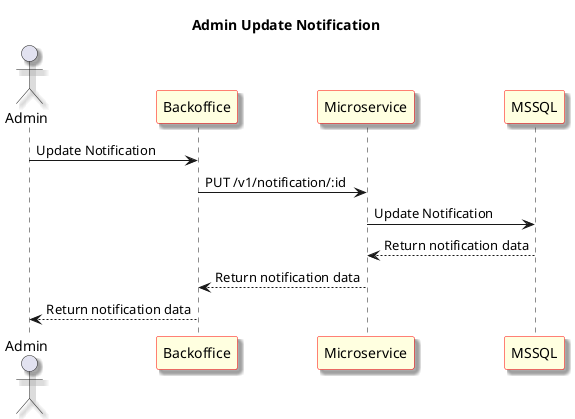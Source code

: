 @startuml Admin Update Notification
skinparam shadowing true
skinparam sequence {
	ParticipantBackgroundColor LightYellow
	ParticipantBorderColor red
}
Title: Admin Update Notification
actor "Admin" as User1
participant "Backoffice" as Frontend
participant "Microservice" as Microservice
participant "MSSQL" as Database

User1 -> Frontend: Update Notification

Frontend -> Microservice: PUT /v1/notification/:id

Microservice -> Database: Update Notification

Database --> Microservice: Return notification data

Microservice --> Frontend: Return notification data

Frontend --> User1: Return notification data


@enduml